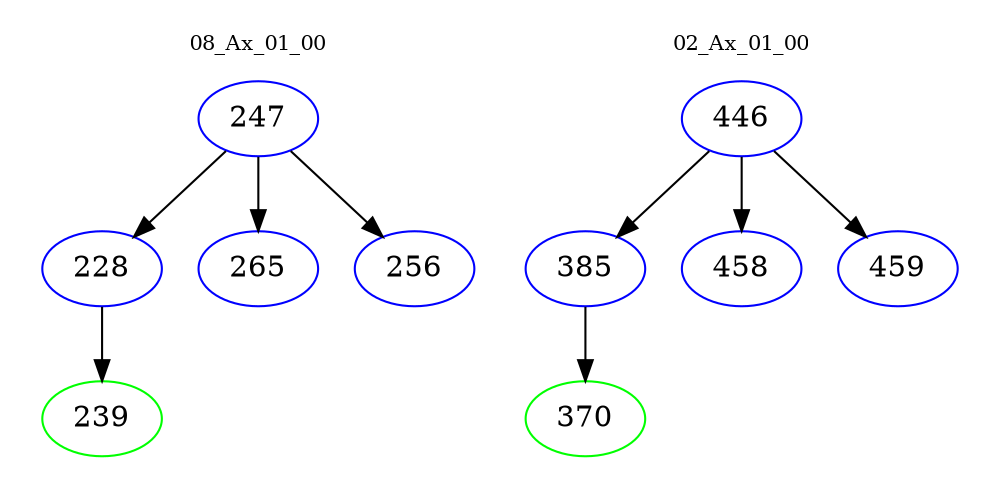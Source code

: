 digraph{
subgraph cluster_0 {
color = white
label = "08_Ax_01_00";
fontsize=10;
T0_247 [label="247", color="blue"]
T0_247 -> T0_228 [color="black"]
T0_228 [label="228", color="blue"]
T0_228 -> T0_239 [color="black"]
T0_239 [label="239", color="green"]
T0_247 -> T0_265 [color="black"]
T0_265 [label="265", color="blue"]
T0_247 -> T0_256 [color="black"]
T0_256 [label="256", color="blue"]
}
subgraph cluster_1 {
color = white
label = "02_Ax_01_00";
fontsize=10;
T1_446 [label="446", color="blue"]
T1_446 -> T1_385 [color="black"]
T1_385 [label="385", color="blue"]
T1_385 -> T1_370 [color="black"]
T1_370 [label="370", color="green"]
T1_446 -> T1_458 [color="black"]
T1_458 [label="458", color="blue"]
T1_446 -> T1_459 [color="black"]
T1_459 [label="459", color="blue"]
}
}
